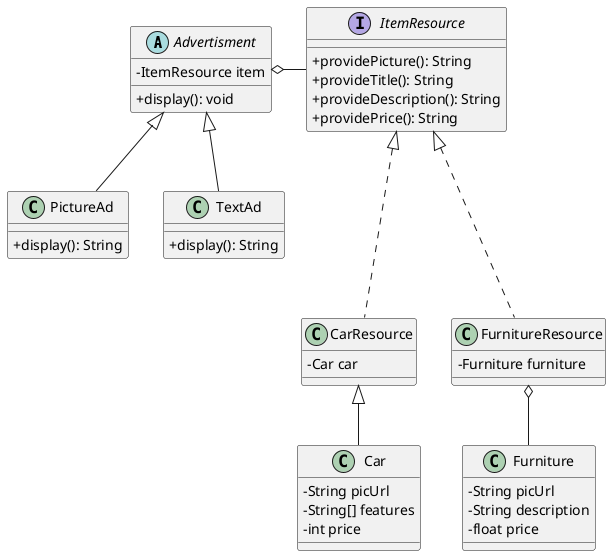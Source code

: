 @startuml
skinparam classAttributeIconSize 0

Advertisment <|-- PictureAd
Advertisment <|-- TextAd
Advertisment o- ItemResource
ItemResource <|... CarResource
ItemResource <|... FurnitureResource
CarResource <|-- Car
FurnitureResource o-- Furniture

abstract class Advertisment{
    - ItemResource item
    + display(): void
}

class PictureAd{
    + display(): String
}

class TextAd{
    + display(): String
}

interface ItemResource {
    + providePicture(): String
    + provideTitle(): String
    + provideDescription(): String
    + providePrice(): String
}

class CarResource{
    - Car car
}

class FurnitureResource{
    -Furniture furniture
}

class Car{
    - String picUrl
    - String[] features
    - int price
}

class Furniture{
    - String picUrl
    - String description
    - float price
}

@enduml